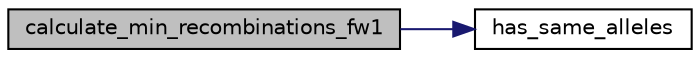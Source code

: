 digraph "calculate_min_recombinations_fw1"
{
 // LATEX_PDF_SIZE
  edge [fontname="Helvetica",fontsize="10",labelfontname="Helvetica",labelfontsize="10"];
  node [fontname="Helvetica",fontsize="10",shape=record];
  rankdir="LR";
  Node1 [label="calculate_min_recombinations_fw1",height=0.2,width=0.4,color="black", fillcolor="grey75", style="filled", fontcolor="black",tooltip="Identify markers in the genotype of offspring where recombination from its parents occured."];
  Node1 -> Node2 [color="midnightblue",fontsize="10",style="solid",fontname="Helvetica"];
  Node2 [label="has_same_alleles",height=0.2,width=0.4,color="black", fillcolor="white", style="filled",URL="$group__recomb.html#gaa71cdbced90506820ef61bd842ecfa40",tooltip="Simple operator to determine if at marker i, two genotypes share at least one allele."];
}
